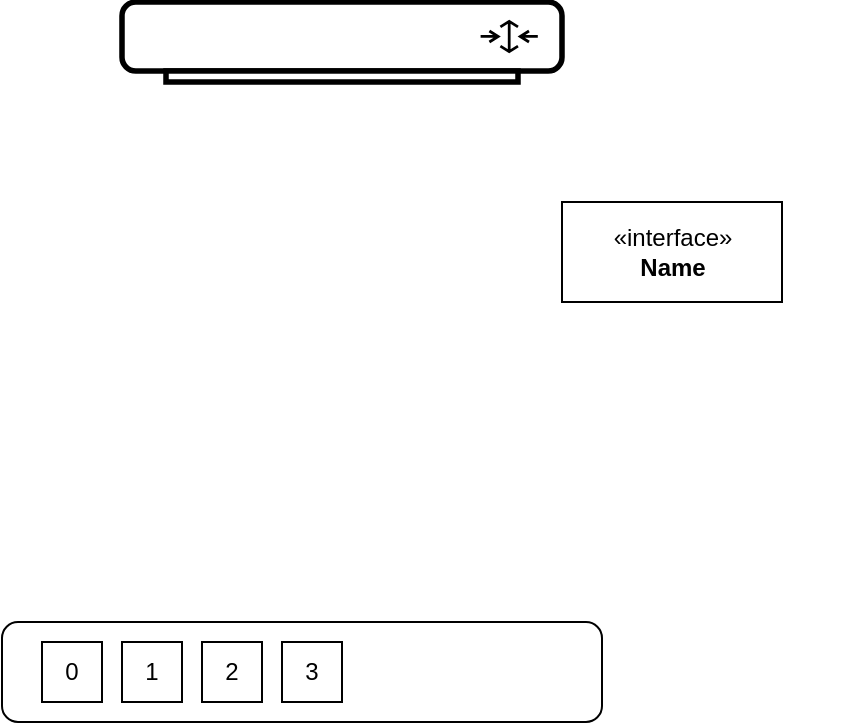 <mxfile version="16.2.7" type="github">
  <diagram id="FiTz036HO6Nj0-oMYhlC" name="Page-1">
    <mxGraphModel dx="1396" dy="798" grid="1" gridSize="10" guides="1" tooltips="1" connect="1" arrows="1" fold="1" page="1" pageScale="1" pageWidth="827" pageHeight="1169" math="0" shadow="0">
      <root>
        <mxCell id="0" />
        <mxCell id="1" parent="0" />
        <mxCell id="Dm8rpOGCbq0OgDxA2bPs-2" value="" style="sketch=0;pointerEvents=1;shadow=0;dashed=0;html=1;strokeColor=none;labelPosition=center;verticalLabelPosition=bottom;verticalAlign=top;outlineConnect=0;align=center;shape=mxgraph.office.devices.switch;" vertex="1" parent="1">
          <mxGeometry x="290" y="240" width="220" height="70" as="geometry" />
        </mxCell>
        <mxCell id="Dm8rpOGCbq0OgDxA2bPs-3" value="" style="rounded=1;whiteSpace=wrap;html=1;arcSize=16;" vertex="1" parent="1">
          <mxGeometry x="80" y="470" width="300" height="50" as="geometry" />
        </mxCell>
        <mxCell id="Dm8rpOGCbq0OgDxA2bPs-11" value="" style="verticalAlign=top;verticalLabelPosition=bottom;labelPosition=center;align=center;html=1;outlineConnect=0;gradientDirection=north;strokeWidth=2;shape=mxgraph.networks.router;rounded=1;portConstraintRotation=0;sketch=0;shadow=0;" vertex="1" parent="1">
          <mxGeometry x="140" y="160" width="220" height="40" as="geometry" />
        </mxCell>
        <mxCell id="Dm8rpOGCbq0OgDxA2bPs-5" value="0" style="whiteSpace=wrap;html=1;aspect=fixed;container=0;" vertex="1" parent="1">
          <mxGeometry x="100" y="480" width="30" height="30" as="geometry">
            <mxRectangle x="100" y="480" width="40" height="20" as="alternateBounds" />
          </mxGeometry>
        </mxCell>
        <mxCell id="Dm8rpOGCbq0OgDxA2bPs-6" value="1" style="whiteSpace=wrap;html=1;aspect=fixed;" vertex="1" parent="1">
          <mxGeometry x="140" y="480" width="30" height="30" as="geometry" />
        </mxCell>
        <mxCell id="Dm8rpOGCbq0OgDxA2bPs-7" value="2" style="whiteSpace=wrap;html=1;aspect=fixed;" vertex="1" parent="1">
          <mxGeometry x="180" y="480" width="30" height="30" as="geometry" />
        </mxCell>
        <object label="3" port="1" vlanTag="" placeholders="1" id="Dm8rpOGCbq0OgDxA2bPs-8">
          <mxCell style="whiteSpace=wrap;html=1;aspect=fixed;container=0;" vertex="1" parent="1">
            <mxGeometry x="220" y="480" width="30" height="30" as="geometry">
              <mxRectangle x="220" y="480" width="40" height="20" as="alternateBounds" />
            </mxGeometry>
          </mxCell>
        </object>
        <mxCell id="Dm8rpOGCbq0OgDxA2bPs-14" value="&amp;laquo;interface&amp;raquo;&lt;br&gt;&lt;b&gt;Name&lt;/b&gt;" style="html=1;rounded=0;sketch=0;" vertex="1" parent="1">
          <mxGeometry x="360" y="260" width="110" height="50" as="geometry" />
        </mxCell>
      </root>
    </mxGraphModel>
  </diagram>
</mxfile>
